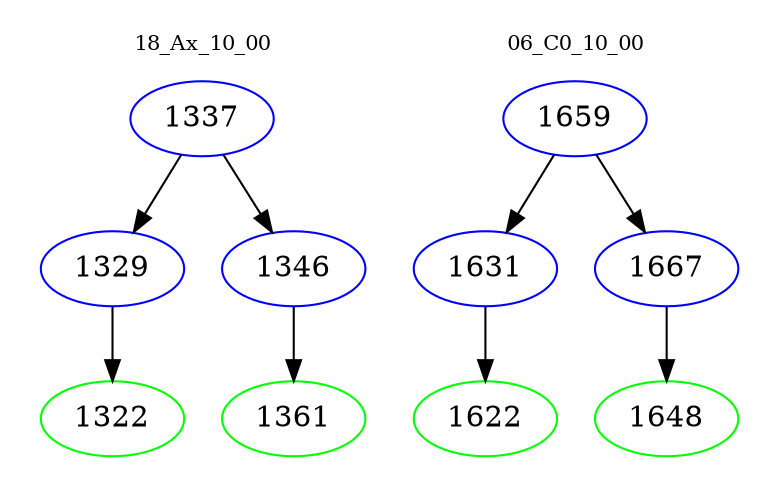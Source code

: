 digraph{
subgraph cluster_0 {
color = white
label = "18_Ax_10_00";
fontsize=10;
T0_1337 [label="1337", color="blue"]
T0_1337 -> T0_1329 [color="black"]
T0_1329 [label="1329", color="blue"]
T0_1329 -> T0_1322 [color="black"]
T0_1322 [label="1322", color="green"]
T0_1337 -> T0_1346 [color="black"]
T0_1346 [label="1346", color="blue"]
T0_1346 -> T0_1361 [color="black"]
T0_1361 [label="1361", color="green"]
}
subgraph cluster_1 {
color = white
label = "06_C0_10_00";
fontsize=10;
T1_1659 [label="1659", color="blue"]
T1_1659 -> T1_1631 [color="black"]
T1_1631 [label="1631", color="blue"]
T1_1631 -> T1_1622 [color="black"]
T1_1622 [label="1622", color="green"]
T1_1659 -> T1_1667 [color="black"]
T1_1667 [label="1667", color="blue"]
T1_1667 -> T1_1648 [color="black"]
T1_1648 [label="1648", color="green"]
}
}
